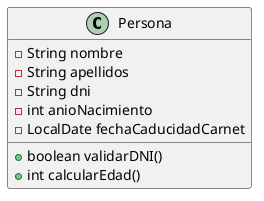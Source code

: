 @startuml
class Persona {
  - String nombre
  - String apellidos
  - String dni
  - int anioNacimiento
  - LocalDate fechaCaducidadCarnet

  + boolean validarDNI()
  + int calcularEdad()
}
@enduml